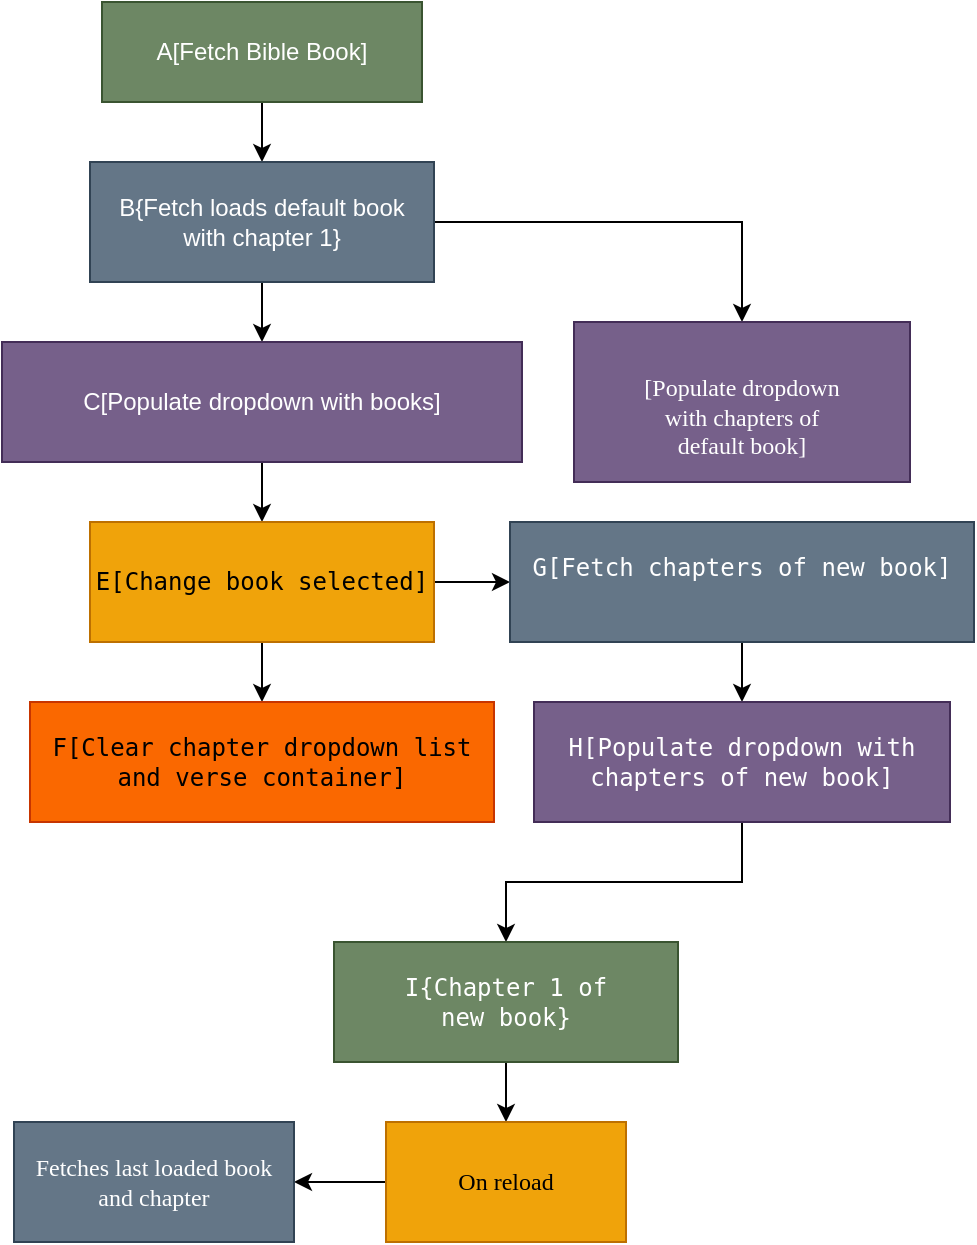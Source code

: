 <mxfile version="22.1.16" type="device">
  <diagram id="C5RBs43oDa-KdzZeNtuy" name="Page-1">
    <mxGraphModel dx="1195" dy="703" grid="1" gridSize="10" guides="1" tooltips="1" connect="1" arrows="1" fold="1" page="1" pageScale="1" pageWidth="827" pageHeight="1169" math="0" shadow="0">
      <root>
        <mxCell id="WIyWlLk6GJQsqaUBKTNV-0" />
        <mxCell id="WIyWlLk6GJQsqaUBKTNV-1" parent="WIyWlLk6GJQsqaUBKTNV-0" />
        <mxCell id="kQSE0KYJN6h1k0c9Swpy-5" value="" style="edgeStyle=orthogonalEdgeStyle;rounded=0;orthogonalLoop=1;jettySize=auto;html=1;fontFamily=Times New Roman;" edge="1" parent="WIyWlLk6GJQsqaUBKTNV-1" source="kQSE0KYJN6h1k0c9Swpy-0" target="kQSE0KYJN6h1k0c9Swpy-3">
          <mxGeometry relative="1" as="geometry" />
        </mxCell>
        <mxCell id="kQSE0KYJN6h1k0c9Swpy-0" value="&lt;span style=&quot;font-family: Helvetica; background-color: initial;&quot;&gt;A[Fetch Bible Book]&lt;/span&gt;" style="rounded=0;whiteSpace=wrap;html=1;fillColor=#6d8764;fontColor=#ffffff;strokeColor=#3A5431;fontFamily=Verdana;" vertex="1" parent="WIyWlLk6GJQsqaUBKTNV-1">
          <mxGeometry x="334" y="50" width="160" height="50" as="geometry" />
        </mxCell>
        <mxCell id="kQSE0KYJN6h1k0c9Swpy-6" value="" style="edgeStyle=orthogonalEdgeStyle;rounded=0;orthogonalLoop=1;jettySize=auto;html=1;fontFamily=Times New Roman;" edge="1" parent="WIyWlLk6GJQsqaUBKTNV-1" source="kQSE0KYJN6h1k0c9Swpy-3" target="kQSE0KYJN6h1k0c9Swpy-4">
          <mxGeometry relative="1" as="geometry" />
        </mxCell>
        <mxCell id="kQSE0KYJN6h1k0c9Swpy-9" value="" style="edgeStyle=orthogonalEdgeStyle;rounded=0;orthogonalLoop=1;jettySize=auto;html=1;fontFamily=Times New Roman;" edge="1" parent="WIyWlLk6GJQsqaUBKTNV-1" source="kQSE0KYJN6h1k0c9Swpy-3" target="kQSE0KYJN6h1k0c9Swpy-8">
          <mxGeometry relative="1" as="geometry" />
        </mxCell>
        <mxCell id="kQSE0KYJN6h1k0c9Swpy-3" value="&lt;div&gt;&lt;code class=&quot;!whitespace-pre hljs language-mermaid&quot;&gt;&lt;font face=&quot;Helvetica&quot;&gt;B{Fetch loads default book&lt;/font&gt;&lt;/code&gt;&lt;/div&gt;&lt;div&gt;&lt;code class=&quot;!whitespace-pre hljs language-mermaid&quot;&gt;&lt;font face=&quot;Helvetica&quot;&gt;with chapter 1}&lt;/font&gt;&lt;/code&gt;&lt;/div&gt;" style="rounded=0;whiteSpace=wrap;html=1;fillColor=#647687;fontColor=#ffffff;strokeColor=#314354;fontFamily=Verdana;" vertex="1" parent="WIyWlLk6GJQsqaUBKTNV-1">
          <mxGeometry x="328" y="130" width="172" height="60" as="geometry" />
        </mxCell>
        <mxCell id="kQSE0KYJN6h1k0c9Swpy-10" value="" style="edgeStyle=orthogonalEdgeStyle;rounded=0;orthogonalLoop=1;jettySize=auto;html=1;fontFamily=Times New Roman;" edge="1" parent="WIyWlLk6GJQsqaUBKTNV-1" source="kQSE0KYJN6h1k0c9Swpy-4" target="kQSE0KYJN6h1k0c9Swpy-7">
          <mxGeometry relative="1" as="geometry" />
        </mxCell>
        <mxCell id="kQSE0KYJN6h1k0c9Swpy-4" value="&lt;div&gt;&lt;code class=&quot;!whitespace-pre hljs language-mermaid&quot;&gt;&lt;font face=&quot;Helvetica&quot;&gt;C[Populate dropdown with books]&lt;/font&gt;&lt;/code&gt;&lt;/div&gt;" style="rounded=0;whiteSpace=wrap;html=1;fillColor=#76608a;fontColor=#ffffff;strokeColor=#432D57;fontFamily=Verdana;" vertex="1" parent="WIyWlLk6GJQsqaUBKTNV-1">
          <mxGeometry x="284" y="220" width="260" height="60" as="geometry" />
        </mxCell>
        <mxCell id="kQSE0KYJN6h1k0c9Swpy-12" value="" style="edgeStyle=orthogonalEdgeStyle;rounded=0;orthogonalLoop=1;jettySize=auto;html=1;fontFamily=Times New Roman;" edge="1" parent="WIyWlLk6GJQsqaUBKTNV-1" source="kQSE0KYJN6h1k0c9Swpy-7" target="kQSE0KYJN6h1k0c9Swpy-11">
          <mxGeometry relative="1" as="geometry" />
        </mxCell>
        <mxCell id="kQSE0KYJN6h1k0c9Swpy-14" value="" style="edgeStyle=orthogonalEdgeStyle;rounded=0;orthogonalLoop=1;jettySize=auto;html=1;fontFamily=Times New Roman;" edge="1" parent="WIyWlLk6GJQsqaUBKTNV-1" source="kQSE0KYJN6h1k0c9Swpy-7" target="kQSE0KYJN6h1k0c9Swpy-13">
          <mxGeometry relative="1" as="geometry" />
        </mxCell>
        <mxCell id="kQSE0KYJN6h1k0c9Swpy-7" value="&lt;div&gt;&lt;code class=&quot;!whitespace-pre hljs language-mermaid&quot;&gt;E[Change book selected]&lt;/code&gt;&lt;/div&gt;" style="rounded=0;whiteSpace=wrap;html=1;fillColor=#f0a30a;fontColor=#000000;strokeColor=#BD7000;fontFamily=Verdana;" vertex="1" parent="WIyWlLk6GJQsqaUBKTNV-1">
          <mxGeometry x="328" y="310" width="172" height="60" as="geometry" />
        </mxCell>
        <mxCell id="kQSE0KYJN6h1k0c9Swpy-8" value="&lt;font face=&quot;Helvetica&quot;&gt;&lt;br&gt;&lt;/font&gt;&lt;div&gt;&lt;code class=&quot;!whitespace-pre hljs language-mermaid&quot;&gt;&lt;font face=&quot;EFIe6Ufx2uKbOLL2HoXt&quot;&gt;[Populate dropdown &lt;/font&gt;&lt;/code&gt;&lt;/div&gt;&lt;div&gt;&lt;code class=&quot;!whitespace-pre hljs language-mermaid&quot;&gt;&lt;font face=&quot;EFIe6Ufx2uKbOLL2HoXt&quot;&gt;with chapters of &lt;/font&gt;&lt;/code&gt;&lt;/div&gt;&lt;div&gt;&lt;code class=&quot;!whitespace-pre hljs language-mermaid&quot;&gt;&lt;font face=&quot;EFIe6Ufx2uKbOLL2HoXt&quot;&gt;default book]&lt;/font&gt;&lt;/code&gt;&lt;/div&gt;" style="whiteSpace=wrap;html=1;rounded=0;fillColor=#76608a;fontColor=#ffffff;strokeColor=#432D57;fontFamily=Verdana;" vertex="1" parent="WIyWlLk6GJQsqaUBKTNV-1">
          <mxGeometry x="570" y="210" width="168" height="80" as="geometry" />
        </mxCell>
        <mxCell id="kQSE0KYJN6h1k0c9Swpy-11" value="&lt;br&gt;&lt;div&gt;&lt;code class=&quot;!whitespace-pre hljs language-mermaid&quot;&gt;F[Clear chapter dropdown list&lt;/code&gt;&lt;/div&gt;&lt;div&gt;&lt;code class=&quot;!whitespace-pre hljs language-mermaid&quot;&gt;and verse container]&lt;/code&gt;&lt;/div&gt;&lt;br&gt;" style="whiteSpace=wrap;html=1;rounded=0;fillColor=#fa6800;strokeColor=#C73500;fontColor=#000000;fontFamily=Verdana;" vertex="1" parent="WIyWlLk6GJQsqaUBKTNV-1">
          <mxGeometry x="298" y="400" width="232" height="60" as="geometry" />
        </mxCell>
        <mxCell id="kQSE0KYJN6h1k0c9Swpy-16" value="" style="edgeStyle=orthogonalEdgeStyle;rounded=0;orthogonalLoop=1;jettySize=auto;html=1;fontFamily=Times New Roman;" edge="1" parent="WIyWlLk6GJQsqaUBKTNV-1" source="kQSE0KYJN6h1k0c9Swpy-13" target="kQSE0KYJN6h1k0c9Swpy-15">
          <mxGeometry relative="1" as="geometry" />
        </mxCell>
        <mxCell id="kQSE0KYJN6h1k0c9Swpy-13" value="&#xa;&lt;div&gt;&lt;code class=&quot;!whitespace-pre hljs language-mermaid&quot;&gt;G[Fetch chapters of new book]&lt;/code&gt;&lt;/div&gt;&#xa;&#xa;" style="whiteSpace=wrap;html=1;rounded=0;fillColor=#647687;fontColor=#ffffff;strokeColor=#314354;fontFamily=Verdana;" vertex="1" parent="WIyWlLk6GJQsqaUBKTNV-1">
          <mxGeometry x="538" y="310" width="232" height="60" as="geometry" />
        </mxCell>
        <mxCell id="kQSE0KYJN6h1k0c9Swpy-18" value="" style="edgeStyle=orthogonalEdgeStyle;rounded=0;orthogonalLoop=1;jettySize=auto;html=1;fontFamily=Times New Roman;" edge="1" parent="WIyWlLk6GJQsqaUBKTNV-1" source="kQSE0KYJN6h1k0c9Swpy-15" target="kQSE0KYJN6h1k0c9Swpy-17">
          <mxGeometry relative="1" as="geometry" />
        </mxCell>
        <mxCell id="kQSE0KYJN6h1k0c9Swpy-15" value="&lt;br&gt;&lt;div&gt;&lt;code class=&quot;!whitespace-pre hljs language-mermaid&quot;&gt;H[Populate dropdown with &lt;/code&gt;&lt;/div&gt;&lt;div&gt;&lt;code class=&quot;!whitespace-pre hljs language-mermaid&quot;&gt;chapters of new book]&lt;/code&gt;&lt;/div&gt;&lt;br&gt;" style="whiteSpace=wrap;html=1;rounded=0;fillColor=#76608a;fontColor=#ffffff;strokeColor=#432D57;fontFamily=Verdana;" vertex="1" parent="WIyWlLk6GJQsqaUBKTNV-1">
          <mxGeometry x="550" y="400" width="208" height="60" as="geometry" />
        </mxCell>
        <mxCell id="kQSE0KYJN6h1k0c9Swpy-27" value="" style="edgeStyle=orthogonalEdgeStyle;rounded=0;orthogonalLoop=1;jettySize=auto;html=1;fontFamily=Times New Roman;" edge="1" parent="WIyWlLk6GJQsqaUBKTNV-1" source="kQSE0KYJN6h1k0c9Swpy-17" target="kQSE0KYJN6h1k0c9Swpy-26">
          <mxGeometry relative="1" as="geometry" />
        </mxCell>
        <mxCell id="kQSE0KYJN6h1k0c9Swpy-17" value="&lt;br&gt;&lt;div&gt;&lt;code class=&quot;!whitespace-pre hljs language-mermaid&quot;&gt;I{Chapter 1 of &lt;/code&gt;&lt;/div&gt;&lt;div&gt;&lt;code class=&quot;!whitespace-pre hljs language-mermaid&quot;&gt;new book}&lt;/code&gt;&lt;/div&gt;&lt;br&gt;" style="whiteSpace=wrap;html=1;rounded=0;fillColor=#6d8764;fontColor=#ffffff;strokeColor=#3A5431;fontFamily=Verdana;" vertex="1" parent="WIyWlLk6GJQsqaUBKTNV-1">
          <mxGeometry x="450" y="520" width="172" height="60" as="geometry" />
        </mxCell>
        <mxCell id="kQSE0KYJN6h1k0c9Swpy-23" style="edgeStyle=orthogonalEdgeStyle;rounded=0;orthogonalLoop=1;jettySize=auto;html=1;exitX=0.5;exitY=0;exitDx=0;exitDy=0;fontFamily=Times New Roman;" edge="1" parent="WIyWlLk6GJQsqaUBKTNV-1">
          <mxGeometry relative="1" as="geometry">
            <mxPoint x="414" y="550" as="sourcePoint" />
            <mxPoint x="414" y="550" as="targetPoint" />
          </mxGeometry>
        </mxCell>
        <mxCell id="kQSE0KYJN6h1k0c9Swpy-29" value="" style="edgeStyle=orthogonalEdgeStyle;rounded=0;orthogonalLoop=1;jettySize=auto;html=1;fontFamily=Times New Roman;" edge="1" parent="WIyWlLk6GJQsqaUBKTNV-1" source="kQSE0KYJN6h1k0c9Swpy-26" target="kQSE0KYJN6h1k0c9Swpy-28">
          <mxGeometry relative="1" as="geometry" />
        </mxCell>
        <mxCell id="kQSE0KYJN6h1k0c9Swpy-26" value="On reload" style="whiteSpace=wrap;html=1;fillColor=#f0a30a;strokeColor=#BD7000;fontColor=#000000;rounded=0;fontFamily=Verdana;" vertex="1" parent="WIyWlLk6GJQsqaUBKTNV-1">
          <mxGeometry x="476" y="610" width="120" height="60" as="geometry" />
        </mxCell>
        <mxCell id="kQSE0KYJN6h1k0c9Swpy-28" value="Fetches last loaded book and chapter" style="whiteSpace=wrap;html=1;fillColor=#647687;strokeColor=#314354;fontColor=#ffffff;rounded=0;fontFamily=Verdana;" vertex="1" parent="WIyWlLk6GJQsqaUBKTNV-1">
          <mxGeometry x="290" y="610" width="140" height="60" as="geometry" />
        </mxCell>
      </root>
    </mxGraphModel>
  </diagram>
</mxfile>
